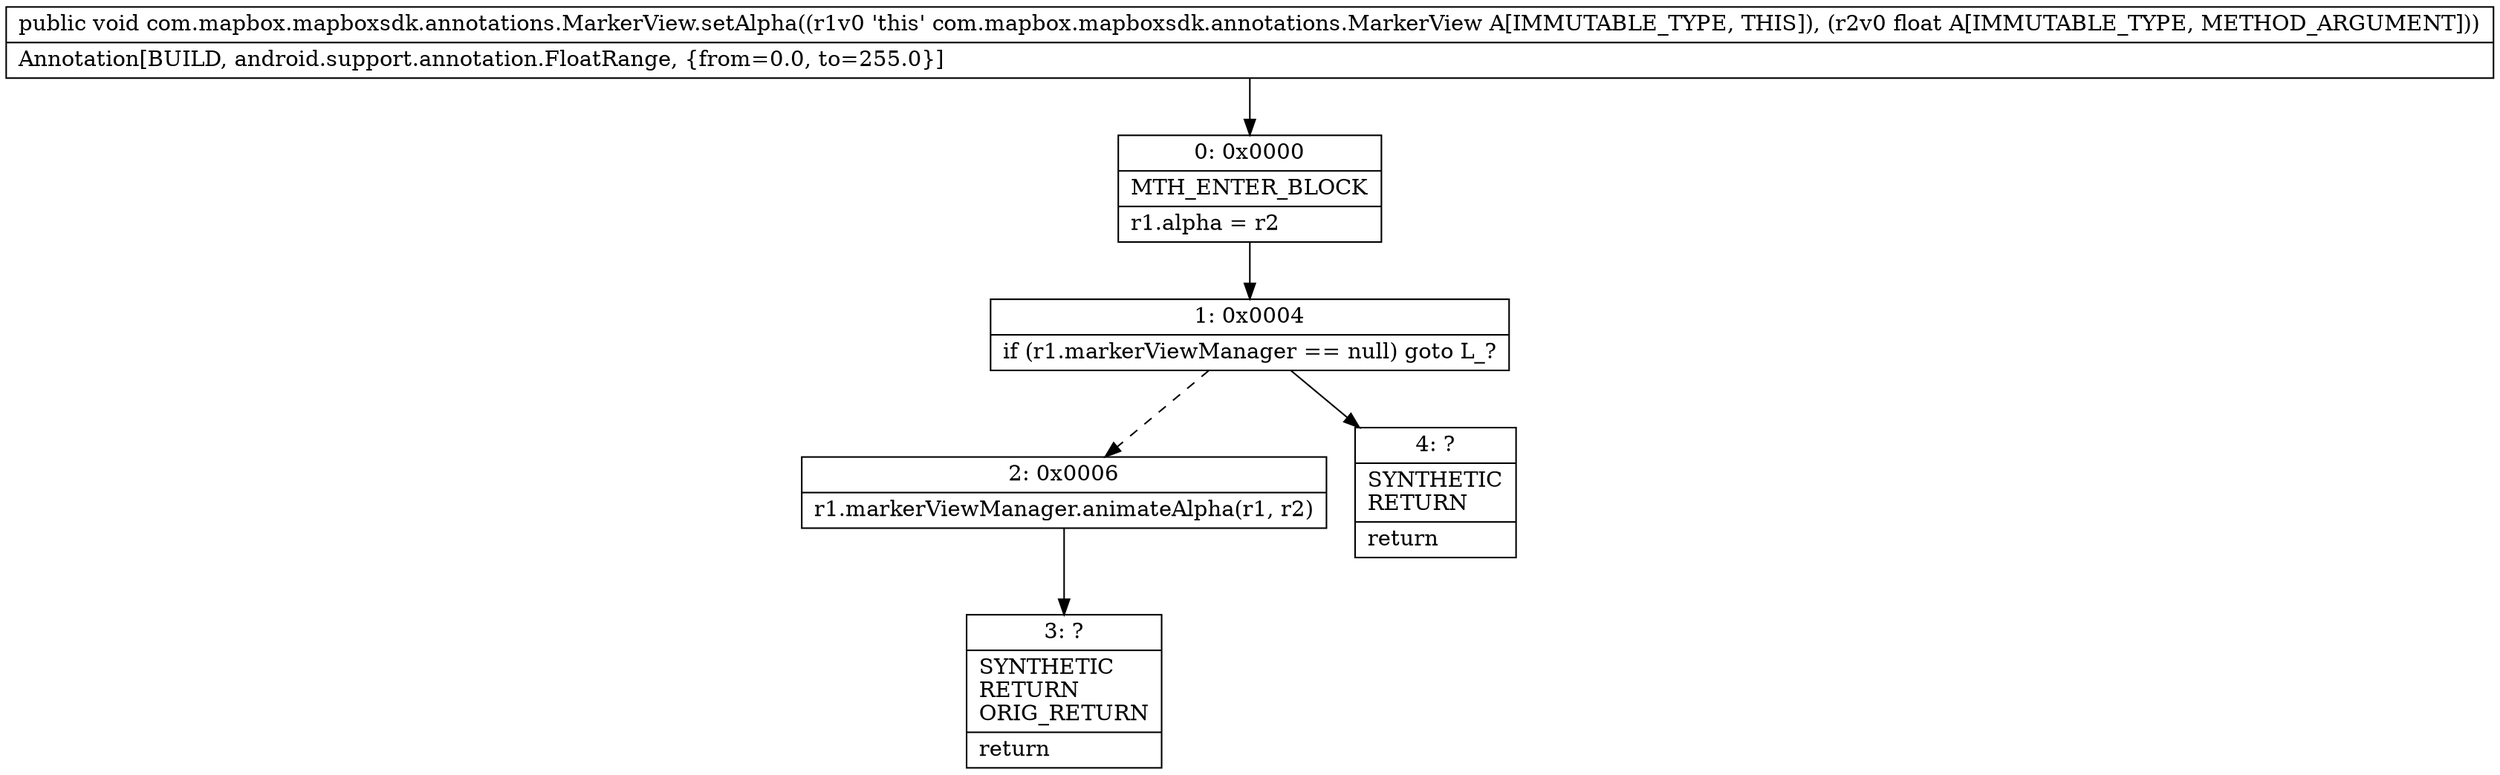 digraph "CFG forcom.mapbox.mapboxsdk.annotations.MarkerView.setAlpha(F)V" {
Node_0 [shape=record,label="{0\:\ 0x0000|MTH_ENTER_BLOCK\l|r1.alpha = r2\l}"];
Node_1 [shape=record,label="{1\:\ 0x0004|if (r1.markerViewManager == null) goto L_?\l}"];
Node_2 [shape=record,label="{2\:\ 0x0006|r1.markerViewManager.animateAlpha(r1, r2)\l}"];
Node_3 [shape=record,label="{3\:\ ?|SYNTHETIC\lRETURN\lORIG_RETURN\l|return\l}"];
Node_4 [shape=record,label="{4\:\ ?|SYNTHETIC\lRETURN\l|return\l}"];
MethodNode[shape=record,label="{public void com.mapbox.mapboxsdk.annotations.MarkerView.setAlpha((r1v0 'this' com.mapbox.mapboxsdk.annotations.MarkerView A[IMMUTABLE_TYPE, THIS]), (r2v0 float A[IMMUTABLE_TYPE, METHOD_ARGUMENT]))  | Annotation[BUILD, android.support.annotation.FloatRange, \{from=0.0, to=255.0\}]\l}"];
MethodNode -> Node_0;
Node_0 -> Node_1;
Node_1 -> Node_2[style=dashed];
Node_1 -> Node_4;
Node_2 -> Node_3;
}

